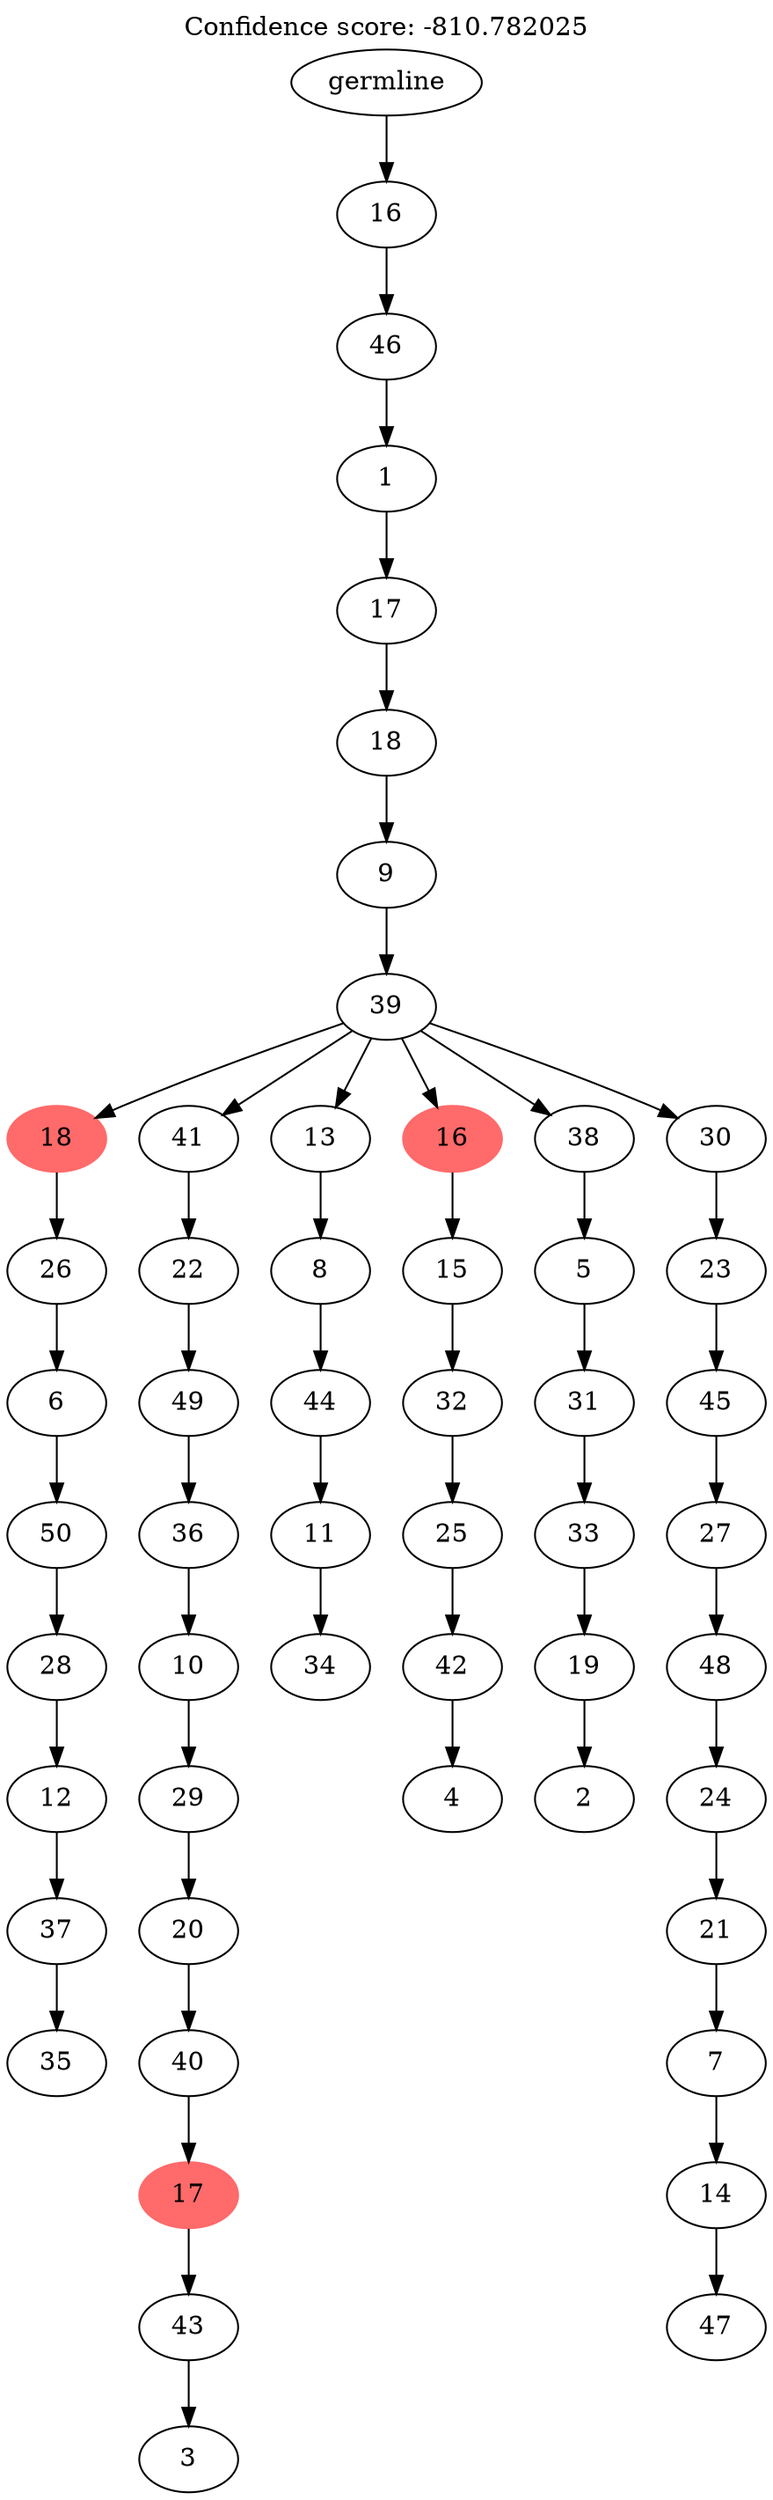 digraph g {
	"52" -> "53";
	"53" [label="35"];
	"51" -> "52";
	"52" [label="37"];
	"50" -> "51";
	"51" [label="12"];
	"49" -> "50";
	"50" [label="28"];
	"48" -> "49";
	"49" [label="50"];
	"47" -> "48";
	"48" [label="6"];
	"46" -> "47";
	"47" [label="26"];
	"44" -> "45";
	"45" [label="3"];
	"43" -> "44";
	"44" [label="43"];
	"42" -> "43";
	"43" [color=indianred1, style=filled, label="17"];
	"41" -> "42";
	"42" [label="40"];
	"40" -> "41";
	"41" [label="20"];
	"39" -> "40";
	"40" [label="29"];
	"38" -> "39";
	"39" [label="10"];
	"37" -> "38";
	"38" [label="36"];
	"36" -> "37";
	"37" [label="49"];
	"35" -> "36";
	"36" [label="22"];
	"33" -> "34";
	"34" [label="34"];
	"32" -> "33";
	"33" [label="11"];
	"31" -> "32";
	"32" [label="44"];
	"30" -> "31";
	"31" [label="8"];
	"28" -> "29";
	"29" [label="4"];
	"27" -> "28";
	"28" [label="42"];
	"26" -> "27";
	"27" [label="25"];
	"25" -> "26";
	"26" [label="32"];
	"24" -> "25";
	"25" [label="15"];
	"22" -> "23";
	"23" [label="2"];
	"21" -> "22";
	"22" [label="19"];
	"20" -> "21";
	"21" [label="33"];
	"19" -> "20";
	"20" [label="31"];
	"18" -> "19";
	"19" [label="5"];
	"16" -> "17";
	"17" [label="47"];
	"15" -> "16";
	"16" [label="14"];
	"14" -> "15";
	"15" [label="7"];
	"13" -> "14";
	"14" [label="21"];
	"12" -> "13";
	"13" [label="24"];
	"11" -> "12";
	"12" [label="48"];
	"10" -> "11";
	"11" [label="27"];
	"9" -> "10";
	"10" [label="45"];
	"8" -> "9";
	"9" [label="23"];
	"7" -> "8";
	"8" [label="30"];
	"7" -> "18";
	"18" [label="38"];
	"7" -> "24";
	"24" [color=indianred1, style=filled, label="16"];
	"7" -> "30";
	"30" [label="13"];
	"7" -> "35";
	"35" [label="41"];
	"7" -> "46";
	"46" [color=indianred1, style=filled, label="18"];
	"6" -> "7";
	"7" [label="39"];
	"5" -> "6";
	"6" [label="9"];
	"4" -> "5";
	"5" [label="18"];
	"3" -> "4";
	"4" [label="17"];
	"2" -> "3";
	"3" [label="1"];
	"1" -> "2";
	"2" [label="46"];
	"0" -> "1";
	"1" [label="16"];
	"0" [label="germline"];
	labelloc="t";
	label="Confidence score: -810.782025";
}

